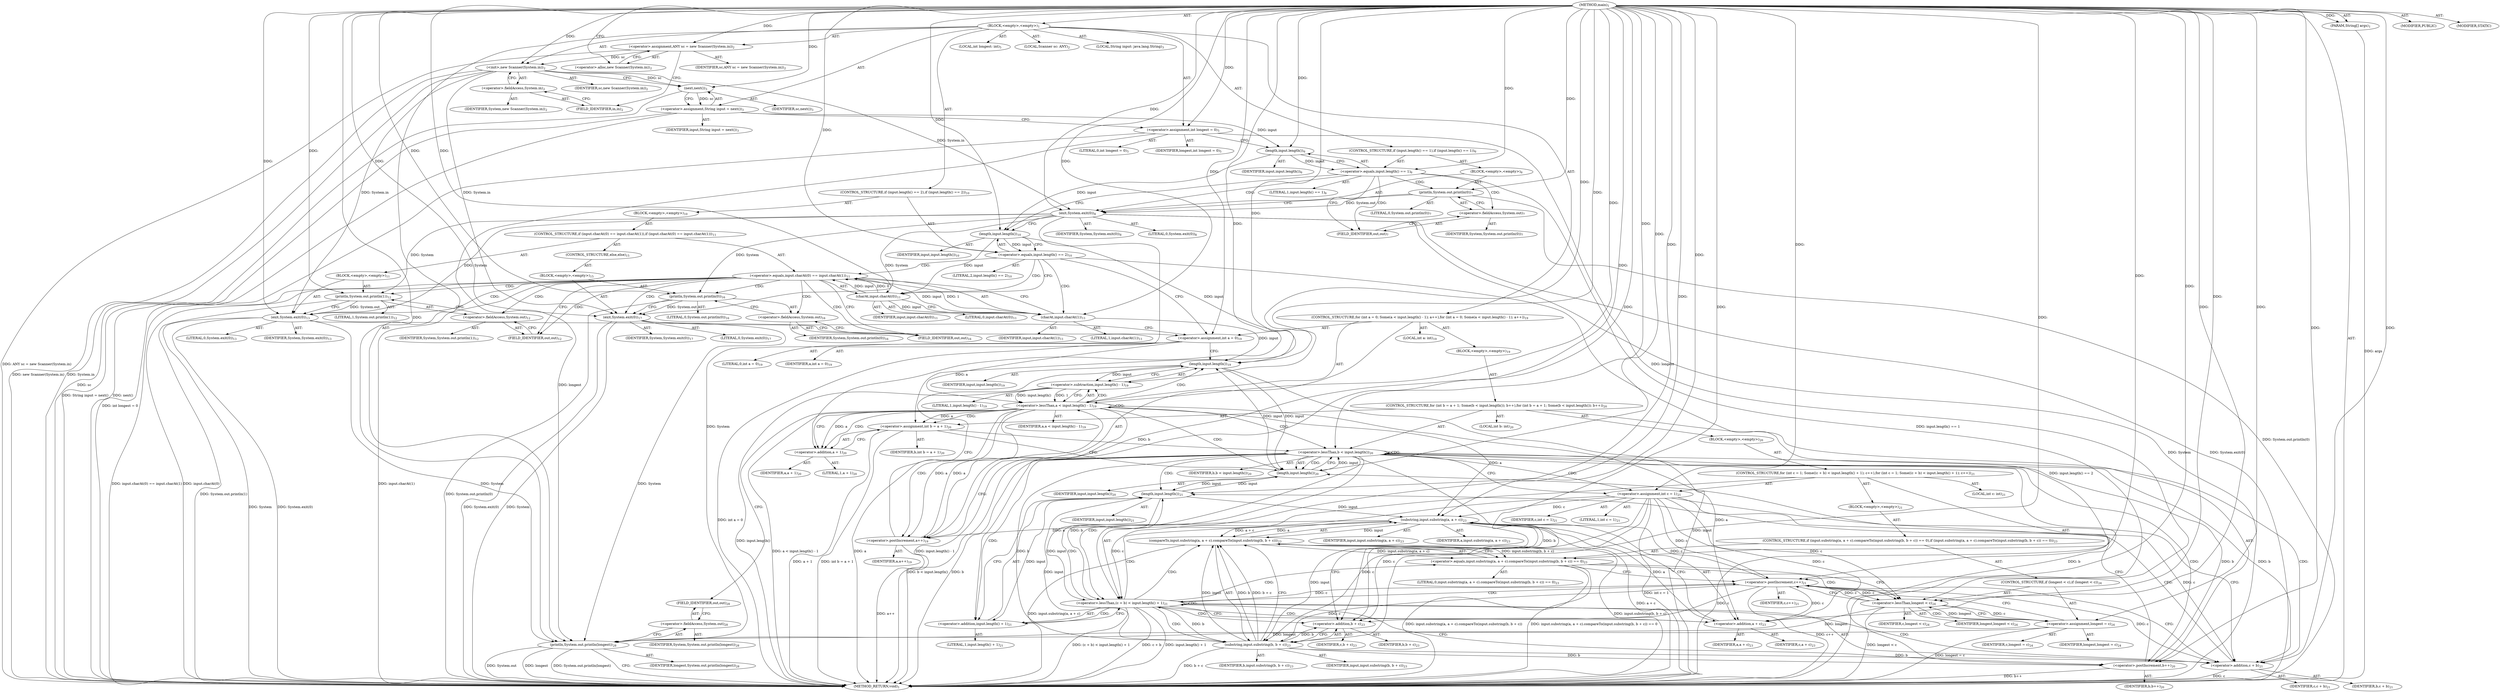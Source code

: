 digraph "main" {  
"19" [label = <(METHOD,main)<SUB>1</SUB>> ]
"20" [label = <(PARAM,String[] args)<SUB>1</SUB>> ]
"21" [label = <(BLOCK,&lt;empty&gt;,&lt;empty&gt;)<SUB>1</SUB>> ]
"4" [label = <(LOCAL,Scanner sc: ANY)<SUB>2</SUB>> ]
"22" [label = <(&lt;operator&gt;.assignment,ANY sc = new Scanner(System.in))<SUB>2</SUB>> ]
"23" [label = <(IDENTIFIER,sc,ANY sc = new Scanner(System.in))<SUB>2</SUB>> ]
"24" [label = <(&lt;operator&gt;.alloc,new Scanner(System.in))<SUB>2</SUB>> ]
"25" [label = <(&lt;init&gt;,new Scanner(System.in))<SUB>2</SUB>> ]
"3" [label = <(IDENTIFIER,sc,new Scanner(System.in))<SUB>2</SUB>> ]
"26" [label = <(&lt;operator&gt;.fieldAccess,System.in)<SUB>2</SUB>> ]
"27" [label = <(IDENTIFIER,System,new Scanner(System.in))<SUB>2</SUB>> ]
"28" [label = <(FIELD_IDENTIFIER,in,in)<SUB>2</SUB>> ]
"29" [label = <(LOCAL,String input: java.lang.String)<SUB>3</SUB>> ]
"30" [label = <(&lt;operator&gt;.assignment,String input = next())<SUB>3</SUB>> ]
"31" [label = <(IDENTIFIER,input,String input = next())<SUB>3</SUB>> ]
"32" [label = <(next,next())<SUB>3</SUB>> ]
"33" [label = <(IDENTIFIER,sc,next())<SUB>3</SUB>> ]
"34" [label = <(LOCAL,int longest: int)<SUB>5</SUB>> ]
"35" [label = <(&lt;operator&gt;.assignment,int longest = 0)<SUB>5</SUB>> ]
"36" [label = <(IDENTIFIER,longest,int longest = 0)<SUB>5</SUB>> ]
"37" [label = <(LITERAL,0,int longest = 0)<SUB>5</SUB>> ]
"38" [label = <(CONTROL_STRUCTURE,if (input.length() == 1),if (input.length() == 1))<SUB>6</SUB>> ]
"39" [label = <(&lt;operator&gt;.equals,input.length() == 1)<SUB>6</SUB>> ]
"40" [label = <(length,input.length())<SUB>6</SUB>> ]
"41" [label = <(IDENTIFIER,input,input.length())<SUB>6</SUB>> ]
"42" [label = <(LITERAL,1,input.length() == 1)<SUB>6</SUB>> ]
"43" [label = <(BLOCK,&lt;empty&gt;,&lt;empty&gt;)<SUB>6</SUB>> ]
"44" [label = <(println,System.out.println(0))<SUB>7</SUB>> ]
"45" [label = <(&lt;operator&gt;.fieldAccess,System.out)<SUB>7</SUB>> ]
"46" [label = <(IDENTIFIER,System,System.out.println(0))<SUB>7</SUB>> ]
"47" [label = <(FIELD_IDENTIFIER,out,out)<SUB>7</SUB>> ]
"48" [label = <(LITERAL,0,System.out.println(0))<SUB>7</SUB>> ]
"49" [label = <(exit,System.exit(0))<SUB>8</SUB>> ]
"50" [label = <(IDENTIFIER,System,System.exit(0))<SUB>8</SUB>> ]
"51" [label = <(LITERAL,0,System.exit(0))<SUB>8</SUB>> ]
"52" [label = <(CONTROL_STRUCTURE,if (input.length() == 2),if (input.length() == 2))<SUB>10</SUB>> ]
"53" [label = <(&lt;operator&gt;.equals,input.length() == 2)<SUB>10</SUB>> ]
"54" [label = <(length,input.length())<SUB>10</SUB>> ]
"55" [label = <(IDENTIFIER,input,input.length())<SUB>10</SUB>> ]
"56" [label = <(LITERAL,2,input.length() == 2)<SUB>10</SUB>> ]
"57" [label = <(BLOCK,&lt;empty&gt;,&lt;empty&gt;)<SUB>10</SUB>> ]
"58" [label = <(CONTROL_STRUCTURE,if (input.charAt(0) == input.charAt(1)),if (input.charAt(0) == input.charAt(1)))<SUB>11</SUB>> ]
"59" [label = <(&lt;operator&gt;.equals,input.charAt(0) == input.charAt(1))<SUB>11</SUB>> ]
"60" [label = <(charAt,input.charAt(0))<SUB>11</SUB>> ]
"61" [label = <(IDENTIFIER,input,input.charAt(0))<SUB>11</SUB>> ]
"62" [label = <(LITERAL,0,input.charAt(0))<SUB>11</SUB>> ]
"63" [label = <(charAt,input.charAt(1))<SUB>11</SUB>> ]
"64" [label = <(IDENTIFIER,input,input.charAt(1))<SUB>11</SUB>> ]
"65" [label = <(LITERAL,1,input.charAt(1))<SUB>11</SUB>> ]
"66" [label = <(BLOCK,&lt;empty&gt;,&lt;empty&gt;)<SUB>11</SUB>> ]
"67" [label = <(println,System.out.println(1))<SUB>12</SUB>> ]
"68" [label = <(&lt;operator&gt;.fieldAccess,System.out)<SUB>12</SUB>> ]
"69" [label = <(IDENTIFIER,System,System.out.println(1))<SUB>12</SUB>> ]
"70" [label = <(FIELD_IDENTIFIER,out,out)<SUB>12</SUB>> ]
"71" [label = <(LITERAL,1,System.out.println(1))<SUB>12</SUB>> ]
"72" [label = <(exit,System.exit(0))<SUB>13</SUB>> ]
"73" [label = <(IDENTIFIER,System,System.exit(0))<SUB>13</SUB>> ]
"74" [label = <(LITERAL,0,System.exit(0))<SUB>13</SUB>> ]
"75" [label = <(CONTROL_STRUCTURE,else,else)<SUB>15</SUB>> ]
"76" [label = <(BLOCK,&lt;empty&gt;,&lt;empty&gt;)<SUB>15</SUB>> ]
"77" [label = <(println,System.out.println(0))<SUB>16</SUB>> ]
"78" [label = <(&lt;operator&gt;.fieldAccess,System.out)<SUB>16</SUB>> ]
"79" [label = <(IDENTIFIER,System,System.out.println(0))<SUB>16</SUB>> ]
"80" [label = <(FIELD_IDENTIFIER,out,out)<SUB>16</SUB>> ]
"81" [label = <(LITERAL,0,System.out.println(0))<SUB>16</SUB>> ]
"82" [label = <(exit,System.exit(0))<SUB>17</SUB>> ]
"83" [label = <(IDENTIFIER,System,System.exit(0))<SUB>17</SUB>> ]
"84" [label = <(LITERAL,0,System.exit(0))<SUB>17</SUB>> ]
"85" [label = <(CONTROL_STRUCTURE,for (int a = 0; Some(a &lt; input.length() - 1); a++),for (int a = 0; Some(a &lt; input.length() - 1); a++))<SUB>19</SUB>> ]
"86" [label = <(LOCAL,int a: int)<SUB>19</SUB>> ]
"87" [label = <(&lt;operator&gt;.assignment,int a = 0)<SUB>19</SUB>> ]
"88" [label = <(IDENTIFIER,a,int a = 0)<SUB>19</SUB>> ]
"89" [label = <(LITERAL,0,int a = 0)<SUB>19</SUB>> ]
"90" [label = <(&lt;operator&gt;.lessThan,a &lt; input.length() - 1)<SUB>19</SUB>> ]
"91" [label = <(IDENTIFIER,a,a &lt; input.length() - 1)<SUB>19</SUB>> ]
"92" [label = <(&lt;operator&gt;.subtraction,input.length() - 1)<SUB>19</SUB>> ]
"93" [label = <(length,input.length())<SUB>19</SUB>> ]
"94" [label = <(IDENTIFIER,input,input.length())<SUB>19</SUB>> ]
"95" [label = <(LITERAL,1,input.length() - 1)<SUB>19</SUB>> ]
"96" [label = <(&lt;operator&gt;.postIncrement,a++)<SUB>19</SUB>> ]
"97" [label = <(IDENTIFIER,a,a++)<SUB>19</SUB>> ]
"98" [label = <(BLOCK,&lt;empty&gt;,&lt;empty&gt;)<SUB>19</SUB>> ]
"99" [label = <(CONTROL_STRUCTURE,for (int b = a + 1; Some(b &lt; input.length()); b++),for (int b = a + 1; Some(b &lt; input.length()); b++))<SUB>20</SUB>> ]
"100" [label = <(LOCAL,int b: int)<SUB>20</SUB>> ]
"101" [label = <(&lt;operator&gt;.assignment,int b = a + 1)<SUB>20</SUB>> ]
"102" [label = <(IDENTIFIER,b,int b = a + 1)<SUB>20</SUB>> ]
"103" [label = <(&lt;operator&gt;.addition,a + 1)<SUB>20</SUB>> ]
"104" [label = <(IDENTIFIER,a,a + 1)<SUB>20</SUB>> ]
"105" [label = <(LITERAL,1,a + 1)<SUB>20</SUB>> ]
"106" [label = <(&lt;operator&gt;.lessThan,b &lt; input.length())<SUB>20</SUB>> ]
"107" [label = <(IDENTIFIER,b,b &lt; input.length())<SUB>20</SUB>> ]
"108" [label = <(length,input.length())<SUB>20</SUB>> ]
"109" [label = <(IDENTIFIER,input,input.length())<SUB>20</SUB>> ]
"110" [label = <(&lt;operator&gt;.postIncrement,b++)<SUB>20</SUB>> ]
"111" [label = <(IDENTIFIER,b,b++)<SUB>20</SUB>> ]
"112" [label = <(BLOCK,&lt;empty&gt;,&lt;empty&gt;)<SUB>20</SUB>> ]
"113" [label = <(CONTROL_STRUCTURE,for (int c = 1; Some((c + b) &lt; input.length() + 1); c++),for (int c = 1; Some((c + b) &lt; input.length() + 1); c++))<SUB>21</SUB>> ]
"114" [label = <(LOCAL,int c: int)<SUB>21</SUB>> ]
"115" [label = <(&lt;operator&gt;.assignment,int c = 1)<SUB>21</SUB>> ]
"116" [label = <(IDENTIFIER,c,int c = 1)<SUB>21</SUB>> ]
"117" [label = <(LITERAL,1,int c = 1)<SUB>21</SUB>> ]
"118" [label = <(&lt;operator&gt;.lessThan,(c + b) &lt; input.length() + 1)<SUB>21</SUB>> ]
"119" [label = <(&lt;operator&gt;.addition,c + b)<SUB>21</SUB>> ]
"120" [label = <(IDENTIFIER,c,c + b)<SUB>21</SUB>> ]
"121" [label = <(IDENTIFIER,b,c + b)<SUB>21</SUB>> ]
"122" [label = <(&lt;operator&gt;.addition,input.length() + 1)<SUB>21</SUB>> ]
"123" [label = <(length,input.length())<SUB>21</SUB>> ]
"124" [label = <(IDENTIFIER,input,input.length())<SUB>21</SUB>> ]
"125" [label = <(LITERAL,1,input.length() + 1)<SUB>21</SUB>> ]
"126" [label = <(&lt;operator&gt;.postIncrement,c++)<SUB>21</SUB>> ]
"127" [label = <(IDENTIFIER,c,c++)<SUB>21</SUB>> ]
"128" [label = <(BLOCK,&lt;empty&gt;,&lt;empty&gt;)<SUB>21</SUB>> ]
"129" [label = <(CONTROL_STRUCTURE,if (input.substring(a, a + c).compareTo(input.substring(b, b + c)) == 0),if (input.substring(a, a + c).compareTo(input.substring(b, b + c)) == 0))<SUB>23</SUB>> ]
"130" [label = <(&lt;operator&gt;.equals,input.substring(a, a + c).compareTo(input.substring(b, b + c)) == 0)<SUB>23</SUB>> ]
"131" [label = <(compareTo,input.substring(a, a + c).compareTo(input.substring(b, b + c)))<SUB>23</SUB>> ]
"132" [label = <(substring,input.substring(a, a + c))<SUB>23</SUB>> ]
"133" [label = <(IDENTIFIER,input,input.substring(a, a + c))<SUB>23</SUB>> ]
"134" [label = <(IDENTIFIER,a,input.substring(a, a + c))<SUB>23</SUB>> ]
"135" [label = <(&lt;operator&gt;.addition,a + c)<SUB>23</SUB>> ]
"136" [label = <(IDENTIFIER,a,a + c)<SUB>23</SUB>> ]
"137" [label = <(IDENTIFIER,c,a + c)<SUB>23</SUB>> ]
"138" [label = <(substring,input.substring(b, b + c))<SUB>23</SUB>> ]
"139" [label = <(IDENTIFIER,input,input.substring(b, b + c))<SUB>23</SUB>> ]
"140" [label = <(IDENTIFIER,b,input.substring(b, b + c))<SUB>23</SUB>> ]
"141" [label = <(&lt;operator&gt;.addition,b + c)<SUB>23</SUB>> ]
"142" [label = <(IDENTIFIER,b,b + c)<SUB>23</SUB>> ]
"143" [label = <(IDENTIFIER,c,b + c)<SUB>23</SUB>> ]
"144" [label = <(LITERAL,0,input.substring(a, a + c).compareTo(input.substring(b, b + c)) == 0)<SUB>23</SUB>> ]
"145" [label = <(CONTROL_STRUCTURE,if (longest &lt; c),if (longest &lt; c))<SUB>24</SUB>> ]
"146" [label = <(&lt;operator&gt;.lessThan,longest &lt; c)<SUB>24</SUB>> ]
"147" [label = <(IDENTIFIER,longest,longest &lt; c)<SUB>24</SUB>> ]
"148" [label = <(IDENTIFIER,c,longest &lt; c)<SUB>24</SUB>> ]
"149" [label = <(&lt;operator&gt;.assignment,longest = c)<SUB>24</SUB>> ]
"150" [label = <(IDENTIFIER,longest,longest = c)<SUB>24</SUB>> ]
"151" [label = <(IDENTIFIER,c,longest = c)<SUB>24</SUB>> ]
"152" [label = <(println,System.out.println(longest))<SUB>28</SUB>> ]
"153" [label = <(&lt;operator&gt;.fieldAccess,System.out)<SUB>28</SUB>> ]
"154" [label = <(IDENTIFIER,System,System.out.println(longest))<SUB>28</SUB>> ]
"155" [label = <(FIELD_IDENTIFIER,out,out)<SUB>28</SUB>> ]
"156" [label = <(IDENTIFIER,longest,System.out.println(longest))<SUB>28</SUB>> ]
"157" [label = <(MODIFIER,PUBLIC)> ]
"158" [label = <(MODIFIER,STATIC)> ]
"159" [label = <(METHOD_RETURN,void)<SUB>1</SUB>> ]
  "19" -> "20"  [ label = "AST: "] 
  "19" -> "21"  [ label = "AST: "] 
  "19" -> "157"  [ label = "AST: "] 
  "19" -> "158"  [ label = "AST: "] 
  "19" -> "159"  [ label = "AST: "] 
  "21" -> "4"  [ label = "AST: "] 
  "21" -> "22"  [ label = "AST: "] 
  "21" -> "25"  [ label = "AST: "] 
  "21" -> "29"  [ label = "AST: "] 
  "21" -> "30"  [ label = "AST: "] 
  "21" -> "34"  [ label = "AST: "] 
  "21" -> "35"  [ label = "AST: "] 
  "21" -> "38"  [ label = "AST: "] 
  "21" -> "52"  [ label = "AST: "] 
  "21" -> "85"  [ label = "AST: "] 
  "21" -> "152"  [ label = "AST: "] 
  "22" -> "23"  [ label = "AST: "] 
  "22" -> "24"  [ label = "AST: "] 
  "25" -> "3"  [ label = "AST: "] 
  "25" -> "26"  [ label = "AST: "] 
  "26" -> "27"  [ label = "AST: "] 
  "26" -> "28"  [ label = "AST: "] 
  "30" -> "31"  [ label = "AST: "] 
  "30" -> "32"  [ label = "AST: "] 
  "32" -> "33"  [ label = "AST: "] 
  "35" -> "36"  [ label = "AST: "] 
  "35" -> "37"  [ label = "AST: "] 
  "38" -> "39"  [ label = "AST: "] 
  "38" -> "43"  [ label = "AST: "] 
  "39" -> "40"  [ label = "AST: "] 
  "39" -> "42"  [ label = "AST: "] 
  "40" -> "41"  [ label = "AST: "] 
  "43" -> "44"  [ label = "AST: "] 
  "43" -> "49"  [ label = "AST: "] 
  "44" -> "45"  [ label = "AST: "] 
  "44" -> "48"  [ label = "AST: "] 
  "45" -> "46"  [ label = "AST: "] 
  "45" -> "47"  [ label = "AST: "] 
  "49" -> "50"  [ label = "AST: "] 
  "49" -> "51"  [ label = "AST: "] 
  "52" -> "53"  [ label = "AST: "] 
  "52" -> "57"  [ label = "AST: "] 
  "53" -> "54"  [ label = "AST: "] 
  "53" -> "56"  [ label = "AST: "] 
  "54" -> "55"  [ label = "AST: "] 
  "57" -> "58"  [ label = "AST: "] 
  "58" -> "59"  [ label = "AST: "] 
  "58" -> "66"  [ label = "AST: "] 
  "58" -> "75"  [ label = "AST: "] 
  "59" -> "60"  [ label = "AST: "] 
  "59" -> "63"  [ label = "AST: "] 
  "60" -> "61"  [ label = "AST: "] 
  "60" -> "62"  [ label = "AST: "] 
  "63" -> "64"  [ label = "AST: "] 
  "63" -> "65"  [ label = "AST: "] 
  "66" -> "67"  [ label = "AST: "] 
  "66" -> "72"  [ label = "AST: "] 
  "67" -> "68"  [ label = "AST: "] 
  "67" -> "71"  [ label = "AST: "] 
  "68" -> "69"  [ label = "AST: "] 
  "68" -> "70"  [ label = "AST: "] 
  "72" -> "73"  [ label = "AST: "] 
  "72" -> "74"  [ label = "AST: "] 
  "75" -> "76"  [ label = "AST: "] 
  "76" -> "77"  [ label = "AST: "] 
  "76" -> "82"  [ label = "AST: "] 
  "77" -> "78"  [ label = "AST: "] 
  "77" -> "81"  [ label = "AST: "] 
  "78" -> "79"  [ label = "AST: "] 
  "78" -> "80"  [ label = "AST: "] 
  "82" -> "83"  [ label = "AST: "] 
  "82" -> "84"  [ label = "AST: "] 
  "85" -> "86"  [ label = "AST: "] 
  "85" -> "87"  [ label = "AST: "] 
  "85" -> "90"  [ label = "AST: "] 
  "85" -> "96"  [ label = "AST: "] 
  "85" -> "98"  [ label = "AST: "] 
  "87" -> "88"  [ label = "AST: "] 
  "87" -> "89"  [ label = "AST: "] 
  "90" -> "91"  [ label = "AST: "] 
  "90" -> "92"  [ label = "AST: "] 
  "92" -> "93"  [ label = "AST: "] 
  "92" -> "95"  [ label = "AST: "] 
  "93" -> "94"  [ label = "AST: "] 
  "96" -> "97"  [ label = "AST: "] 
  "98" -> "99"  [ label = "AST: "] 
  "99" -> "100"  [ label = "AST: "] 
  "99" -> "101"  [ label = "AST: "] 
  "99" -> "106"  [ label = "AST: "] 
  "99" -> "110"  [ label = "AST: "] 
  "99" -> "112"  [ label = "AST: "] 
  "101" -> "102"  [ label = "AST: "] 
  "101" -> "103"  [ label = "AST: "] 
  "103" -> "104"  [ label = "AST: "] 
  "103" -> "105"  [ label = "AST: "] 
  "106" -> "107"  [ label = "AST: "] 
  "106" -> "108"  [ label = "AST: "] 
  "108" -> "109"  [ label = "AST: "] 
  "110" -> "111"  [ label = "AST: "] 
  "112" -> "113"  [ label = "AST: "] 
  "113" -> "114"  [ label = "AST: "] 
  "113" -> "115"  [ label = "AST: "] 
  "113" -> "118"  [ label = "AST: "] 
  "113" -> "126"  [ label = "AST: "] 
  "113" -> "128"  [ label = "AST: "] 
  "115" -> "116"  [ label = "AST: "] 
  "115" -> "117"  [ label = "AST: "] 
  "118" -> "119"  [ label = "AST: "] 
  "118" -> "122"  [ label = "AST: "] 
  "119" -> "120"  [ label = "AST: "] 
  "119" -> "121"  [ label = "AST: "] 
  "122" -> "123"  [ label = "AST: "] 
  "122" -> "125"  [ label = "AST: "] 
  "123" -> "124"  [ label = "AST: "] 
  "126" -> "127"  [ label = "AST: "] 
  "128" -> "129"  [ label = "AST: "] 
  "129" -> "130"  [ label = "AST: "] 
  "129" -> "145"  [ label = "AST: "] 
  "130" -> "131"  [ label = "AST: "] 
  "130" -> "144"  [ label = "AST: "] 
  "131" -> "132"  [ label = "AST: "] 
  "131" -> "138"  [ label = "AST: "] 
  "132" -> "133"  [ label = "AST: "] 
  "132" -> "134"  [ label = "AST: "] 
  "132" -> "135"  [ label = "AST: "] 
  "135" -> "136"  [ label = "AST: "] 
  "135" -> "137"  [ label = "AST: "] 
  "138" -> "139"  [ label = "AST: "] 
  "138" -> "140"  [ label = "AST: "] 
  "138" -> "141"  [ label = "AST: "] 
  "141" -> "142"  [ label = "AST: "] 
  "141" -> "143"  [ label = "AST: "] 
  "145" -> "146"  [ label = "AST: "] 
  "145" -> "149"  [ label = "AST: "] 
  "146" -> "147"  [ label = "AST: "] 
  "146" -> "148"  [ label = "AST: "] 
  "149" -> "150"  [ label = "AST: "] 
  "149" -> "151"  [ label = "AST: "] 
  "152" -> "153"  [ label = "AST: "] 
  "152" -> "156"  [ label = "AST: "] 
  "153" -> "154"  [ label = "AST: "] 
  "153" -> "155"  [ label = "AST: "] 
  "22" -> "28"  [ label = "CFG: "] 
  "25" -> "32"  [ label = "CFG: "] 
  "30" -> "35"  [ label = "CFG: "] 
  "35" -> "40"  [ label = "CFG: "] 
  "152" -> "159"  [ label = "CFG: "] 
  "24" -> "22"  [ label = "CFG: "] 
  "26" -> "25"  [ label = "CFG: "] 
  "32" -> "30"  [ label = "CFG: "] 
  "39" -> "47"  [ label = "CFG: "] 
  "39" -> "54"  [ label = "CFG: "] 
  "53" -> "60"  [ label = "CFG: "] 
  "53" -> "87"  [ label = "CFG: "] 
  "87" -> "93"  [ label = "CFG: "] 
  "90" -> "103"  [ label = "CFG: "] 
  "90" -> "155"  [ label = "CFG: "] 
  "96" -> "93"  [ label = "CFG: "] 
  "153" -> "152"  [ label = "CFG: "] 
  "28" -> "26"  [ label = "CFG: "] 
  "40" -> "39"  [ label = "CFG: "] 
  "44" -> "49"  [ label = "CFG: "] 
  "49" -> "54"  [ label = "CFG: "] 
  "54" -> "53"  [ label = "CFG: "] 
  "92" -> "90"  [ label = "CFG: "] 
  "155" -> "153"  [ label = "CFG: "] 
  "45" -> "44"  [ label = "CFG: "] 
  "59" -> "70"  [ label = "CFG: "] 
  "59" -> "80"  [ label = "CFG: "] 
  "93" -> "92"  [ label = "CFG: "] 
  "101" -> "108"  [ label = "CFG: "] 
  "106" -> "115"  [ label = "CFG: "] 
  "106" -> "96"  [ label = "CFG: "] 
  "110" -> "108"  [ label = "CFG: "] 
  "47" -> "45"  [ label = "CFG: "] 
  "60" -> "63"  [ label = "CFG: "] 
  "63" -> "59"  [ label = "CFG: "] 
  "67" -> "72"  [ label = "CFG: "] 
  "72" -> "87"  [ label = "CFG: "] 
  "103" -> "101"  [ label = "CFG: "] 
  "108" -> "106"  [ label = "CFG: "] 
  "68" -> "67"  [ label = "CFG: "] 
  "77" -> "82"  [ label = "CFG: "] 
  "82" -> "87"  [ label = "CFG: "] 
  "115" -> "119"  [ label = "CFG: "] 
  "118" -> "135"  [ label = "CFG: "] 
  "118" -> "110"  [ label = "CFG: "] 
  "126" -> "119"  [ label = "CFG: "] 
  "70" -> "68"  [ label = "CFG: "] 
  "78" -> "77"  [ label = "CFG: "] 
  "119" -> "123"  [ label = "CFG: "] 
  "122" -> "118"  [ label = "CFG: "] 
  "80" -> "78"  [ label = "CFG: "] 
  "123" -> "122"  [ label = "CFG: "] 
  "130" -> "146"  [ label = "CFG: "] 
  "130" -> "126"  [ label = "CFG: "] 
  "131" -> "130"  [ label = "CFG: "] 
  "146" -> "149"  [ label = "CFG: "] 
  "146" -> "126"  [ label = "CFG: "] 
  "149" -> "126"  [ label = "CFG: "] 
  "132" -> "141"  [ label = "CFG: "] 
  "138" -> "131"  [ label = "CFG: "] 
  "135" -> "132"  [ label = "CFG: "] 
  "141" -> "138"  [ label = "CFG: "] 
  "19" -> "24"  [ label = "CFG: "] 
  "20" -> "159"  [ label = "DDG: args"] 
  "22" -> "159"  [ label = "DDG: ANY sc = new Scanner(System.in)"] 
  "25" -> "159"  [ label = "DDG: System.in"] 
  "25" -> "159"  [ label = "DDG: new Scanner(System.in)"] 
  "32" -> "159"  [ label = "DDG: sc"] 
  "30" -> "159"  [ label = "DDG: next()"] 
  "30" -> "159"  [ label = "DDG: String input = next()"] 
  "35" -> "159"  [ label = "DDG: int longest = 0"] 
  "39" -> "159"  [ label = "DDG: input.length() == 1"] 
  "44" -> "159"  [ label = "DDG: System.out.println(0)"] 
  "49" -> "159"  [ label = "DDG: System"] 
  "49" -> "159"  [ label = "DDG: System.exit(0)"] 
  "53" -> "159"  [ label = "DDG: input.length() == 2"] 
  "59" -> "159"  [ label = "DDG: input.charAt(0)"] 
  "59" -> "159"  [ label = "DDG: input.charAt(1)"] 
  "59" -> "159"  [ label = "DDG: input.charAt(0) == input.charAt(1)"] 
  "77" -> "159"  [ label = "DDG: System.out.println(0)"] 
  "82" -> "159"  [ label = "DDG: System"] 
  "82" -> "159"  [ label = "DDG: System.exit(0)"] 
  "67" -> "159"  [ label = "DDG: System.out.println(1)"] 
  "72" -> "159"  [ label = "DDG: System"] 
  "72" -> "159"  [ label = "DDG: System.exit(0)"] 
  "87" -> "159"  [ label = "DDG: int a = 0"] 
  "90" -> "159"  [ label = "DDG: a"] 
  "93" -> "159"  [ label = "DDG: input"] 
  "92" -> "159"  [ label = "DDG: input.length()"] 
  "90" -> "159"  [ label = "DDG: input.length() - 1"] 
  "90" -> "159"  [ label = "DDG: a &lt; input.length() - 1"] 
  "152" -> "159"  [ label = "DDG: System.out"] 
  "152" -> "159"  [ label = "DDG: longest"] 
  "152" -> "159"  [ label = "DDG: System.out.println(longest)"] 
  "101" -> "159"  [ label = "DDG: a + 1"] 
  "101" -> "159"  [ label = "DDG: int b = a + 1"] 
  "106" -> "159"  [ label = "DDG: b"] 
  "106" -> "159"  [ label = "DDG: b &lt; input.length()"] 
  "96" -> "159"  [ label = "DDG: a++"] 
  "115" -> "159"  [ label = "DDG: int c = 1"] 
  "119" -> "159"  [ label = "DDG: c"] 
  "118" -> "159"  [ label = "DDG: c + b"] 
  "118" -> "159"  [ label = "DDG: input.length() + 1"] 
  "118" -> "159"  [ label = "DDG: (c + b) &lt; input.length() + 1"] 
  "110" -> "159"  [ label = "DDG: b++"] 
  "132" -> "159"  [ label = "DDG: a + c"] 
  "131" -> "159"  [ label = "DDG: input.substring(a, a + c)"] 
  "138" -> "159"  [ label = "DDG: b + c"] 
  "131" -> "159"  [ label = "DDG: input.substring(b, b + c)"] 
  "130" -> "159"  [ label = "DDG: input.substring(a, a + c).compareTo(input.substring(b, b + c))"] 
  "130" -> "159"  [ label = "DDG: input.substring(a, a + c).compareTo(input.substring(b, b + c)) == 0"] 
  "146" -> "159"  [ label = "DDG: longest &lt; c"] 
  "149" -> "159"  [ label = "DDG: longest = c"] 
  "126" -> "159"  [ label = "DDG: c++"] 
  "19" -> "20"  [ label = "DDG: "] 
  "19" -> "22"  [ label = "DDG: "] 
  "32" -> "30"  [ label = "DDG: sc"] 
  "19" -> "35"  [ label = "DDG: "] 
  "22" -> "25"  [ label = "DDG: sc"] 
  "19" -> "25"  [ label = "DDG: "] 
  "19" -> "87"  [ label = "DDG: "] 
  "49" -> "152"  [ label = "DDG: System"] 
  "82" -> "152"  [ label = "DDG: System"] 
  "72" -> "152"  [ label = "DDG: System"] 
  "35" -> "152"  [ label = "DDG: longest"] 
  "146" -> "152"  [ label = "DDG: longest"] 
  "149" -> "152"  [ label = "DDG: longest"] 
  "19" -> "152"  [ label = "DDG: "] 
  "25" -> "32"  [ label = "DDG: sc"] 
  "19" -> "32"  [ label = "DDG: "] 
  "40" -> "39"  [ label = "DDG: input"] 
  "19" -> "39"  [ label = "DDG: "] 
  "54" -> "53"  [ label = "DDG: input"] 
  "19" -> "53"  [ label = "DDG: "] 
  "87" -> "90"  [ label = "DDG: a"] 
  "96" -> "90"  [ label = "DDG: a"] 
  "19" -> "90"  [ label = "DDG: "] 
  "92" -> "90"  [ label = "DDG: input.length()"] 
  "92" -> "90"  [ label = "DDG: 1"] 
  "132" -> "96"  [ label = "DDG: a"] 
  "19" -> "96"  [ label = "DDG: "] 
  "90" -> "96"  [ label = "DDG: a"] 
  "30" -> "40"  [ label = "DDG: input"] 
  "19" -> "40"  [ label = "DDG: "] 
  "19" -> "44"  [ label = "DDG: "] 
  "25" -> "49"  [ label = "DDG: System.in"] 
  "44" -> "49"  [ label = "DDG: System.out"] 
  "19" -> "49"  [ label = "DDG: "] 
  "40" -> "54"  [ label = "DDG: input"] 
  "19" -> "54"  [ label = "DDG: "] 
  "93" -> "92"  [ label = "DDG: input"] 
  "19" -> "92"  [ label = "DDG: "] 
  "90" -> "101"  [ label = "DDG: a"] 
  "19" -> "101"  [ label = "DDG: "] 
  "60" -> "59"  [ label = "DDG: input"] 
  "60" -> "59"  [ label = "DDG: 0"] 
  "63" -> "59"  [ label = "DDG: input"] 
  "63" -> "59"  [ label = "DDG: 1"] 
  "54" -> "93"  [ label = "DDG: input"] 
  "63" -> "93"  [ label = "DDG: input"] 
  "108" -> "93"  [ label = "DDG: input"] 
  "19" -> "93"  [ label = "DDG: "] 
  "101" -> "106"  [ label = "DDG: b"] 
  "110" -> "106"  [ label = "DDG: b"] 
  "19" -> "106"  [ label = "DDG: "] 
  "108" -> "106"  [ label = "DDG: input"] 
  "19" -> "110"  [ label = "DDG: "] 
  "106" -> "110"  [ label = "DDG: b"] 
  "138" -> "110"  [ label = "DDG: b"] 
  "54" -> "60"  [ label = "DDG: input"] 
  "19" -> "60"  [ label = "DDG: "] 
  "60" -> "63"  [ label = "DDG: input"] 
  "19" -> "63"  [ label = "DDG: "] 
  "49" -> "67"  [ label = "DDG: System"] 
  "19" -> "67"  [ label = "DDG: "] 
  "25" -> "72"  [ label = "DDG: System.in"] 
  "49" -> "72"  [ label = "DDG: System"] 
  "67" -> "72"  [ label = "DDG: System.out"] 
  "19" -> "72"  [ label = "DDG: "] 
  "90" -> "103"  [ label = "DDG: a"] 
  "19" -> "103"  [ label = "DDG: "] 
  "93" -> "108"  [ label = "DDG: input"] 
  "123" -> "108"  [ label = "DDG: input"] 
  "19" -> "108"  [ label = "DDG: "] 
  "19" -> "115"  [ label = "DDG: "] 
  "49" -> "77"  [ label = "DDG: System"] 
  "19" -> "77"  [ label = "DDG: "] 
  "25" -> "82"  [ label = "DDG: System.in"] 
  "49" -> "82"  [ label = "DDG: System"] 
  "77" -> "82"  [ label = "DDG: System.out"] 
  "19" -> "82"  [ label = "DDG: "] 
  "115" -> "118"  [ label = "DDG: c"] 
  "126" -> "118"  [ label = "DDG: c"] 
  "19" -> "118"  [ label = "DDG: "] 
  "106" -> "118"  [ label = "DDG: b"] 
  "138" -> "118"  [ label = "DDG: b"] 
  "123" -> "118"  [ label = "DDG: input"] 
  "146" -> "126"  [ label = "DDG: c"] 
  "19" -> "126"  [ label = "DDG: "] 
  "115" -> "126"  [ label = "DDG: c"] 
  "115" -> "119"  [ label = "DDG: c"] 
  "126" -> "119"  [ label = "DDG: c"] 
  "19" -> "119"  [ label = "DDG: "] 
  "106" -> "119"  [ label = "DDG: b"] 
  "138" -> "119"  [ label = "DDG: b"] 
  "123" -> "122"  [ label = "DDG: input"] 
  "19" -> "122"  [ label = "DDG: "] 
  "108" -> "123"  [ label = "DDG: input"] 
  "138" -> "123"  [ label = "DDG: input"] 
  "19" -> "123"  [ label = "DDG: "] 
  "131" -> "130"  [ label = "DDG: input.substring(a, a + c)"] 
  "131" -> "130"  [ label = "DDG: input.substring(b, b + c)"] 
  "19" -> "130"  [ label = "DDG: "] 
  "146" -> "149"  [ label = "DDG: c"] 
  "19" -> "149"  [ label = "DDG: "] 
  "132" -> "131"  [ label = "DDG: input"] 
  "132" -> "131"  [ label = "DDG: a"] 
  "132" -> "131"  [ label = "DDG: a + c"] 
  "138" -> "131"  [ label = "DDG: input"] 
  "138" -> "131"  [ label = "DDG: b"] 
  "138" -> "131"  [ label = "DDG: b + c"] 
  "35" -> "146"  [ label = "DDG: longest"] 
  "149" -> "146"  [ label = "DDG: longest"] 
  "19" -> "146"  [ label = "DDG: "] 
  "115" -> "146"  [ label = "DDG: c"] 
  "126" -> "146"  [ label = "DDG: c"] 
  "123" -> "132"  [ label = "DDG: input"] 
  "19" -> "132"  [ label = "DDG: "] 
  "90" -> "132"  [ label = "DDG: a"] 
  "115" -> "132"  [ label = "DDG: c"] 
  "126" -> "132"  [ label = "DDG: c"] 
  "132" -> "138"  [ label = "DDG: input"] 
  "19" -> "138"  [ label = "DDG: "] 
  "106" -> "138"  [ label = "DDG: b"] 
  "115" -> "138"  [ label = "DDG: c"] 
  "126" -> "138"  [ label = "DDG: c"] 
  "132" -> "135"  [ label = "DDG: a"] 
  "19" -> "135"  [ label = "DDG: "] 
  "90" -> "135"  [ label = "DDG: a"] 
  "115" -> "135"  [ label = "DDG: c"] 
  "126" -> "135"  [ label = "DDG: c"] 
  "19" -> "141"  [ label = "DDG: "] 
  "106" -> "141"  [ label = "DDG: b"] 
  "138" -> "141"  [ label = "DDG: b"] 
  "115" -> "141"  [ label = "DDG: c"] 
  "126" -> "141"  [ label = "DDG: c"] 
  "39" -> "47"  [ label = "CDG: "] 
  "39" -> "49"  [ label = "CDG: "] 
  "39" -> "45"  [ label = "CDG: "] 
  "39" -> "44"  [ label = "CDG: "] 
  "53" -> "60"  [ label = "CDG: "] 
  "53" -> "59"  [ label = "CDG: "] 
  "53" -> "63"  [ label = "CDG: "] 
  "90" -> "96"  [ label = "CDG: "] 
  "90" -> "103"  [ label = "CDG: "] 
  "90" -> "92"  [ label = "CDG: "] 
  "90" -> "106"  [ label = "CDG: "] 
  "90" -> "93"  [ label = "CDG: "] 
  "90" -> "101"  [ label = "CDG: "] 
  "90" -> "90"  [ label = "CDG: "] 
  "90" -> "108"  [ label = "CDG: "] 
  "59" -> "68"  [ label = "CDG: "] 
  "59" -> "77"  [ label = "CDG: "] 
  "59" -> "72"  [ label = "CDG: "] 
  "59" -> "67"  [ label = "CDG: "] 
  "59" -> "82"  [ label = "CDG: "] 
  "59" -> "80"  [ label = "CDG: "] 
  "59" -> "70"  [ label = "CDG: "] 
  "59" -> "78"  [ label = "CDG: "] 
  "106" -> "115"  [ label = "CDG: "] 
  "106" -> "122"  [ label = "CDG: "] 
  "106" -> "119"  [ label = "CDG: "] 
  "106" -> "123"  [ label = "CDG: "] 
  "106" -> "106"  [ label = "CDG: "] 
  "106" -> "118"  [ label = "CDG: "] 
  "106" -> "110"  [ label = "CDG: "] 
  "106" -> "108"  [ label = "CDG: "] 
  "118" -> "141"  [ label = "CDG: "] 
  "118" -> "122"  [ label = "CDG: "] 
  "118" -> "131"  [ label = "CDG: "] 
  "118" -> "132"  [ label = "CDG: "] 
  "118" -> "119"  [ label = "CDG: "] 
  "118" -> "123"  [ label = "CDG: "] 
  "118" -> "138"  [ label = "CDG: "] 
  "118" -> "126"  [ label = "CDG: "] 
  "118" -> "130"  [ label = "CDG: "] 
  "118" -> "118"  [ label = "CDG: "] 
  "118" -> "135"  [ label = "CDG: "] 
  "130" -> "146"  [ label = "CDG: "] 
  "146" -> "149"  [ label = "CDG: "] 
}
